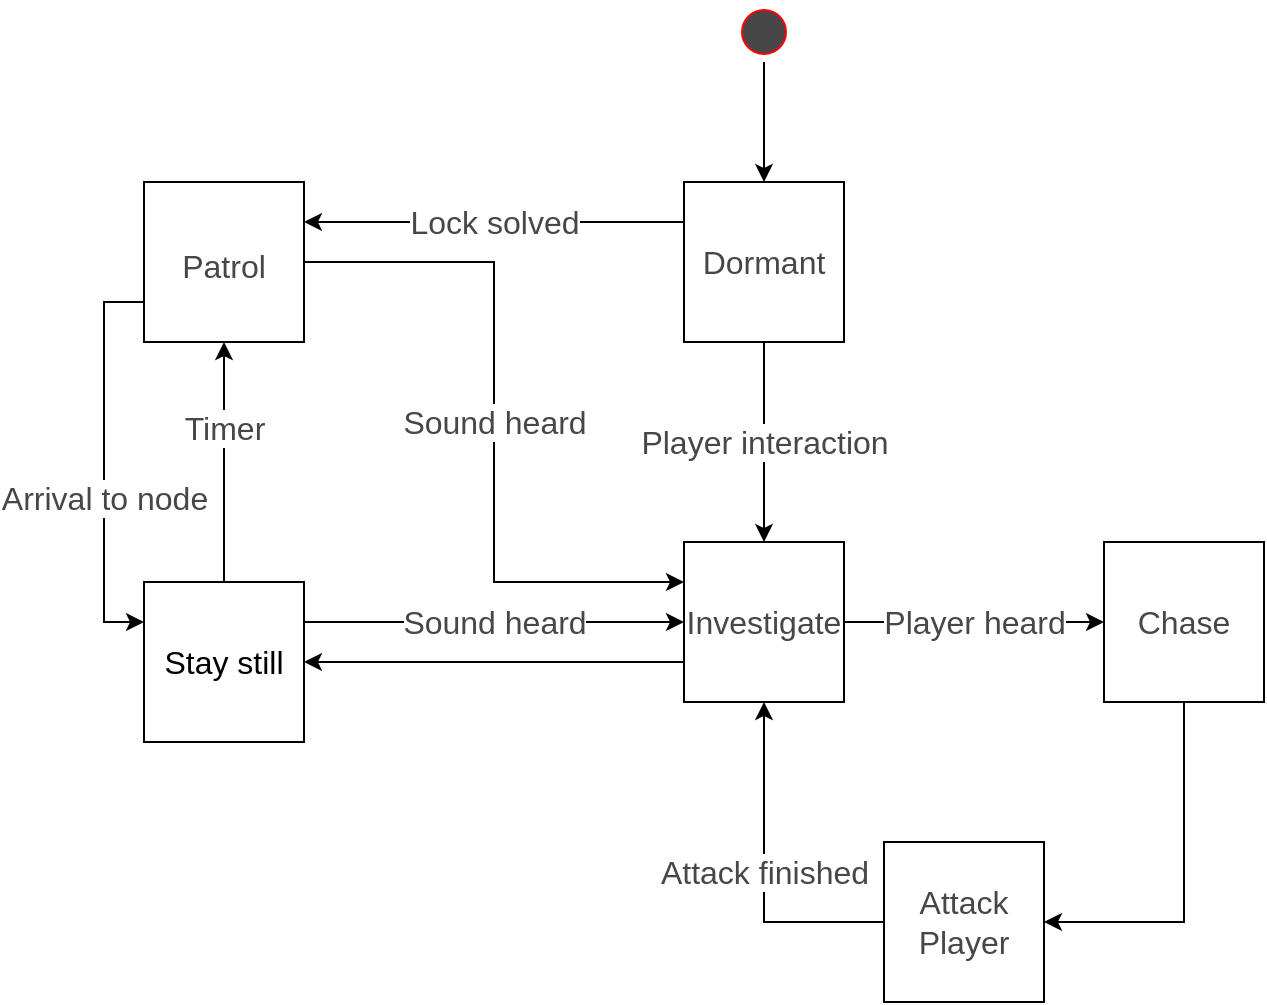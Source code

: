 <mxfile version="12.2.7" type="device" pages="1"><diagram id="yx3IVV2UiIJOYiTjkCdL" name="Page-1"><mxGraphModel dx="1038" dy="499" grid="1" gridSize="10" guides="1" tooltips="1" connect="1" arrows="1" fold="1" page="1" pageScale="1" pageWidth="827" pageHeight="1169" math="0" shadow="0"><root><mxCell id="0"/><mxCell id="1" parent="0"/><mxCell id="GQEyGtv2fu8ud-vvnmsz-19" value="Timer" style="edgeStyle=orthogonalEdgeStyle;rounded=0;orthogonalLoop=1;jettySize=auto;html=1;exitX=0.5;exitY=0;exitDx=0;exitDy=0;entryX=0.5;entryY=1;entryDx=0;entryDy=0;fontSize=16;fontColor=#474747;" parent="1" source="GQEyGtv2fu8ud-vvnmsz-1" target="GQEyGtv2fu8ud-vvnmsz-4" edge="1"><mxGeometry x="0.286" relative="1" as="geometry"><mxPoint as="offset"/></mxGeometry></mxCell><mxCell id="GQEyGtv2fu8ud-vvnmsz-21" value="Sound heard" style="edgeStyle=orthogonalEdgeStyle;rounded=0;orthogonalLoop=1;jettySize=auto;html=1;exitX=1;exitY=0.25;exitDx=0;exitDy=0;entryX=0;entryY=0.5;entryDx=0;entryDy=0;fontSize=16;fontColor=#474747;" parent="1" source="GQEyGtv2fu8ud-vvnmsz-1" target="GQEyGtv2fu8ud-vvnmsz-7" edge="1"><mxGeometry relative="1" as="geometry"/></mxCell><mxCell id="GQEyGtv2fu8ud-vvnmsz-1" value="&lt;font style=&quot;font-size: 16px&quot;&gt;Stay still&lt;/font&gt;" style="rounded=0;whiteSpace=wrap;html=1;" parent="1" vertex="1"><mxGeometry x="160" y="640" width="80" height="80" as="geometry"/></mxCell><mxCell id="5P3txwylh1K61WXwvPEU-3" style="edgeStyle=orthogonalEdgeStyle;rounded=0;orthogonalLoop=1;jettySize=auto;html=1;exitX=0.5;exitY=1;exitDx=0;exitDy=0;entryX=0.5;entryY=0;entryDx=0;entryDy=0;" edge="1" parent="1" source="GQEyGtv2fu8ud-vvnmsz-2" target="GQEyGtv2fu8ud-vvnmsz-11"><mxGeometry relative="1" as="geometry"/></mxCell><mxCell id="GQEyGtv2fu8ud-vvnmsz-2" value="&lt;br&gt;" style="ellipse;html=1;shape=startState;fillColor=#474747;strokeColor=#ff0000;fontColor=#474747;fontSize=24;" parent="1" vertex="1"><mxGeometry x="455" y="350" width="30" height="30" as="geometry"/></mxCell><mxCell id="GQEyGtv2fu8ud-vvnmsz-15" value="Sound heard" style="edgeStyle=orthogonalEdgeStyle;rounded=0;orthogonalLoop=1;jettySize=auto;html=1;exitX=1;exitY=0.5;exitDx=0;exitDy=0;entryX=0;entryY=0.25;entryDx=0;entryDy=0;fontSize=16;fontColor=#474747;" parent="1" source="GQEyGtv2fu8ud-vvnmsz-4" target="GQEyGtv2fu8ud-vvnmsz-7" edge="1"><mxGeometry relative="1" as="geometry"/></mxCell><mxCell id="GQEyGtv2fu8ud-vvnmsz-20" value="Arrival to node" style="edgeStyle=orthogonalEdgeStyle;rounded=0;orthogonalLoop=1;jettySize=auto;html=1;exitX=0;exitY=0.75;exitDx=0;exitDy=0;entryX=0;entryY=0.25;entryDx=0;entryDy=0;fontSize=16;fontColor=#474747;" parent="1" source="GQEyGtv2fu8ud-vvnmsz-4" target="GQEyGtv2fu8ud-vvnmsz-1" edge="1"><mxGeometry x="0.182" relative="1" as="geometry"><mxPoint as="offset"/></mxGeometry></mxCell><mxCell id="GQEyGtv2fu8ud-vvnmsz-4" value="&lt;font style=&quot;font-size: 16px&quot;&gt;Patrol&lt;br&gt;&lt;/font&gt;" style="rounded=0;whiteSpace=wrap;html=1;fillColor=#FFFFFF;fontSize=24;fontColor=#474747;" parent="1" vertex="1"><mxGeometry x="160" y="440" width="80" height="80" as="geometry"/></mxCell><mxCell id="5P3txwylh1K61WXwvPEU-15" value="Player heard" style="edgeStyle=orthogonalEdgeStyle;rounded=0;orthogonalLoop=1;jettySize=auto;html=1;exitX=1;exitY=0.5;exitDx=0;exitDy=0;entryX=0;entryY=0.5;entryDx=0;entryDy=0;fontSize=16;fontColor=#474747;" edge="1" parent="1" source="GQEyGtv2fu8ud-vvnmsz-7" target="5P3txwylh1K61WXwvPEU-14"><mxGeometry relative="1" as="geometry"/></mxCell><mxCell id="5P3txwylh1K61WXwvPEU-18" style="edgeStyle=orthogonalEdgeStyle;rounded=0;orthogonalLoop=1;jettySize=auto;html=1;exitX=0;exitY=0.75;exitDx=0;exitDy=0;entryX=1;entryY=0.5;entryDx=0;entryDy=0;fontSize=16;fontColor=#474747;" edge="1" parent="1" source="GQEyGtv2fu8ud-vvnmsz-7" target="GQEyGtv2fu8ud-vvnmsz-1"><mxGeometry relative="1" as="geometry"/></mxCell><mxCell id="GQEyGtv2fu8ud-vvnmsz-7" value="Investigate" style="rounded=0;whiteSpace=wrap;html=1;fillColor=#FFFFFF;fontSize=16;fontColor=#474747;" parent="1" vertex="1"><mxGeometry x="430" y="620" width="80" height="80" as="geometry"/></mxCell><mxCell id="5P3txwylh1K61WXwvPEU-17" value="Attack finished" style="edgeStyle=orthogonalEdgeStyle;rounded=0;orthogonalLoop=1;jettySize=auto;html=1;exitX=0;exitY=0.5;exitDx=0;exitDy=0;entryX=0.5;entryY=1;entryDx=0;entryDy=0;fontSize=16;fontColor=#474747;" edge="1" parent="1" source="GQEyGtv2fu8ud-vvnmsz-9" target="GQEyGtv2fu8ud-vvnmsz-7"><mxGeometry relative="1" as="geometry"/></mxCell><mxCell id="GQEyGtv2fu8ud-vvnmsz-9" value="Attack Player" style="rounded=0;whiteSpace=wrap;html=1;fillColor=#FFFFFF;fontSize=16;fontColor=#474747;" parent="1" vertex="1"><mxGeometry x="530" y="770" width="80" height="80" as="geometry"/></mxCell><mxCell id="GQEyGtv2fu8ud-vvnmsz-13" value="Player interaction" style="edgeStyle=orthogonalEdgeStyle;rounded=0;orthogonalLoop=1;jettySize=auto;html=1;exitX=0.5;exitY=1;exitDx=0;exitDy=0;entryX=0.5;entryY=0;entryDx=0;entryDy=0;fontSize=16;fontColor=#474747;" parent="1" source="GQEyGtv2fu8ud-vvnmsz-11" target="GQEyGtv2fu8ud-vvnmsz-7" edge="1"><mxGeometry relative="1" as="geometry"/></mxCell><mxCell id="GQEyGtv2fu8ud-vvnmsz-14" value="Lock solved" style="edgeStyle=orthogonalEdgeStyle;rounded=0;orthogonalLoop=1;jettySize=auto;html=1;exitX=0;exitY=0.25;exitDx=0;exitDy=0;fontSize=16;fontColor=#474747;entryX=1;entryY=0.25;entryDx=0;entryDy=0;" parent="1" source="GQEyGtv2fu8ud-vvnmsz-11" target="GQEyGtv2fu8ud-vvnmsz-4" edge="1"><mxGeometry relative="1" as="geometry"/></mxCell><mxCell id="GQEyGtv2fu8ud-vvnmsz-11" value="Dormant" style="rounded=0;whiteSpace=wrap;html=1;fillColor=#FFFFFF;fontSize=16;fontColor=#474747;" parent="1" vertex="1"><mxGeometry x="430" y="440" width="80" height="80" as="geometry"/></mxCell><mxCell id="5P3txwylh1K61WXwvPEU-16" style="edgeStyle=orthogonalEdgeStyle;rounded=0;orthogonalLoop=1;jettySize=auto;html=1;exitX=0.5;exitY=1;exitDx=0;exitDy=0;entryX=1;entryY=0.5;entryDx=0;entryDy=0;fontSize=16;fontColor=#474747;" edge="1" parent="1" source="5P3txwylh1K61WXwvPEU-14" target="GQEyGtv2fu8ud-vvnmsz-9"><mxGeometry relative="1" as="geometry"/></mxCell><mxCell id="5P3txwylh1K61WXwvPEU-14" value="Chase" style="rounded=0;whiteSpace=wrap;html=1;fillColor=#FFFFFF;fontSize=16;fontColor=#474747;" vertex="1" parent="1"><mxGeometry x="640" y="620" width="80" height="80" as="geometry"/></mxCell></root></mxGraphModel></diagram></mxfile>